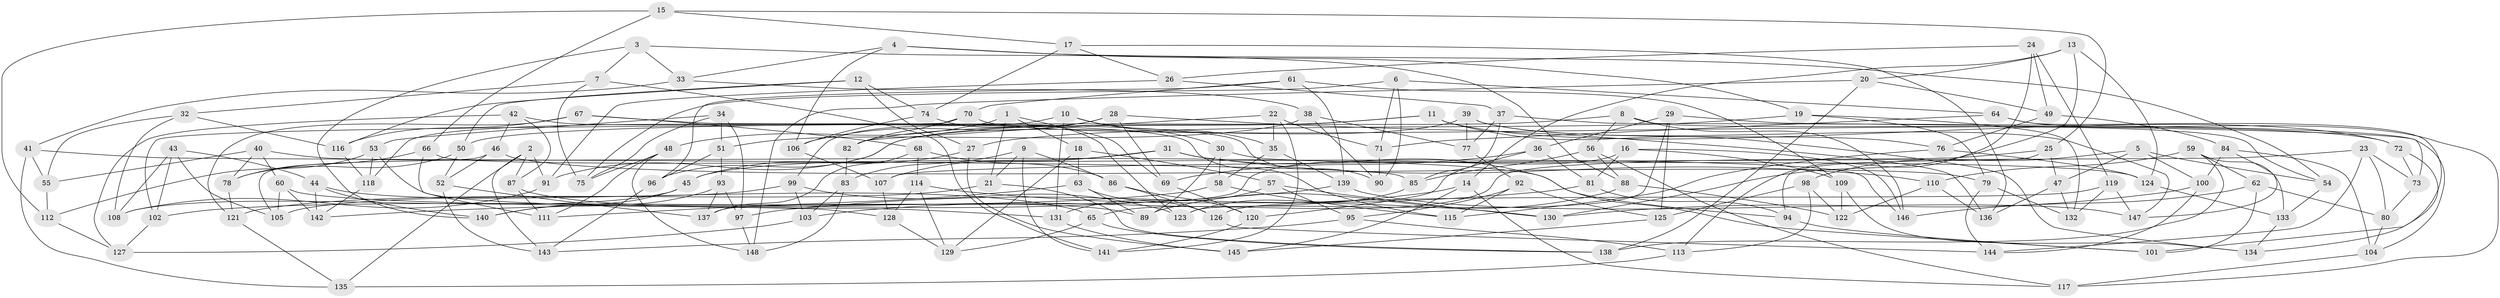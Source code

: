 // coarse degree distribution, {6: 0.2, 8: 0.1111111111111111, 12: 0.022222222222222223, 4: 0.2222222222222222, 11: 0.06666666666666667, 10: 0.044444444444444446, 15: 0.022222222222222223, 7: 0.044444444444444446, 9: 0.1111111111111111, 5: 0.15555555555555556}
// Generated by graph-tools (version 1.1) at 2025/53/03/04/25 22:53:41]
// undirected, 148 vertices, 296 edges
graph export_dot {
  node [color=gray90,style=filled];
  1;
  2;
  3;
  4;
  5;
  6;
  7;
  8;
  9;
  10;
  11;
  12;
  13;
  14;
  15;
  16;
  17;
  18;
  19;
  20;
  21;
  22;
  23;
  24;
  25;
  26;
  27;
  28;
  29;
  30;
  31;
  32;
  33;
  34;
  35;
  36;
  37;
  38;
  39;
  40;
  41;
  42;
  43;
  44;
  45;
  46;
  47;
  48;
  49;
  50;
  51;
  52;
  53;
  54;
  55;
  56;
  57;
  58;
  59;
  60;
  61;
  62;
  63;
  64;
  65;
  66;
  67;
  68;
  69;
  70;
  71;
  72;
  73;
  74;
  75;
  76;
  77;
  78;
  79;
  80;
  81;
  82;
  83;
  84;
  85;
  86;
  87;
  88;
  89;
  90;
  91;
  92;
  93;
  94;
  95;
  96;
  97;
  98;
  99;
  100;
  101;
  102;
  103;
  104;
  105;
  106;
  107;
  108;
  109;
  110;
  111;
  112;
  113;
  114;
  115;
  116;
  117;
  118;
  119;
  120;
  121;
  122;
  123;
  124;
  125;
  126;
  127;
  128;
  129;
  130;
  131;
  132;
  133;
  134;
  135;
  136;
  137;
  138;
  139;
  140;
  141;
  142;
  143;
  144;
  145;
  146;
  147;
  148;
  1 -- 48;
  1 -- 21;
  1 -- 18;
  1 -- 69;
  2 -- 87;
  2 -- 91;
  2 -- 135;
  2 -- 143;
  3 -- 88;
  3 -- 33;
  3 -- 7;
  3 -- 140;
  4 -- 33;
  4 -- 106;
  4 -- 19;
  4 -- 54;
  5 -- 98;
  5 -- 47;
  5 -- 54;
  5 -- 100;
  6 -- 90;
  6 -- 75;
  6 -- 64;
  6 -- 71;
  7 -- 32;
  7 -- 141;
  7 -- 75;
  8 -- 56;
  8 -- 146;
  8 -- 54;
  8 -- 50;
  9 -- 141;
  9 -- 83;
  9 -- 86;
  9 -- 21;
  10 -- 35;
  10 -- 118;
  10 -- 30;
  10 -- 131;
  11 -- 96;
  11 -- 134;
  11 -- 72;
  11 -- 82;
  12 -- 116;
  12 -- 74;
  12 -- 27;
  12 -- 50;
  13 -- 14;
  13 -- 20;
  13 -- 130;
  13 -- 124;
  14 -- 117;
  14 -- 145;
  14 -- 103;
  15 -- 25;
  15 -- 17;
  15 -- 66;
  15 -- 112;
  16 -- 146;
  16 -- 137;
  16 -- 109;
  16 -- 81;
  17 -- 26;
  17 -- 136;
  17 -- 74;
  18 -- 63;
  18 -- 57;
  18 -- 129;
  19 -- 132;
  19 -- 79;
  19 -- 27;
  20 -- 138;
  20 -- 49;
  20 -- 148;
  21 -- 138;
  21 -- 121;
  22 -- 141;
  22 -- 82;
  22 -- 71;
  22 -- 35;
  23 -- 107;
  23 -- 144;
  23 -- 73;
  23 -- 80;
  24 -- 26;
  24 -- 119;
  24 -- 49;
  24 -- 113;
  25 -- 47;
  25 -- 94;
  25 -- 65;
  26 -- 91;
  26 -- 37;
  27 -- 45;
  27 -- 145;
  28 -- 136;
  28 -- 69;
  28 -- 106;
  28 -- 99;
  29 -- 73;
  29 -- 125;
  29 -- 36;
  29 -- 123;
  30 -- 58;
  30 -- 124;
  30 -- 89;
  31 -- 101;
  31 -- 110;
  31 -- 107;
  31 -- 45;
  32 -- 108;
  32 -- 116;
  32 -- 55;
  33 -- 41;
  33 -- 38;
  34 -- 51;
  34 -- 97;
  34 -- 75;
  34 -- 53;
  35 -- 139;
  35 -- 58;
  36 -- 81;
  36 -- 120;
  36 -- 69;
  37 -- 77;
  37 -- 104;
  37 -- 85;
  38 -- 51;
  38 -- 77;
  38 -- 90;
  39 -- 77;
  39 -- 91;
  39 -- 147;
  39 -- 76;
  40 -- 94;
  40 -- 55;
  40 -- 60;
  40 -- 78;
  41 -- 135;
  41 -- 85;
  41 -- 55;
  42 -- 87;
  42 -- 46;
  42 -- 127;
  42 -- 115;
  43 -- 102;
  43 -- 108;
  43 -- 105;
  43 -- 44;
  44 -- 140;
  44 -- 142;
  44 -- 65;
  45 -- 108;
  45 -- 140;
  46 -- 52;
  46 -- 79;
  46 -- 105;
  47 -- 132;
  47 -- 136;
  48 -- 111;
  48 -- 75;
  48 -- 148;
  49 -- 84;
  49 -- 76;
  50 -- 78;
  50 -- 52;
  51 -- 93;
  51 -- 96;
  52 -- 137;
  52 -- 143;
  53 -- 112;
  53 -- 128;
  53 -- 118;
  54 -- 133;
  55 -- 112;
  56 -- 88;
  56 -- 117;
  56 -- 85;
  57 -- 95;
  57 -- 130;
  57 -- 131;
  58 -- 115;
  58 -- 102;
  59 -- 138;
  59 -- 133;
  59 -- 110;
  59 -- 62;
  60 -- 131;
  60 -- 142;
  60 -- 105;
  61 -- 139;
  61 -- 70;
  61 -- 96;
  61 -- 109;
  62 -- 80;
  62 -- 146;
  62 -- 101;
  63 -- 89;
  63 -- 111;
  63 -- 126;
  64 -- 117;
  64 -- 71;
  64 -- 101;
  65 -- 129;
  65 -- 138;
  66 -- 78;
  66 -- 111;
  66 -- 146;
  67 -- 90;
  67 -- 68;
  67 -- 116;
  67 -- 121;
  68 -- 137;
  68 -- 86;
  68 -- 114;
  69 -- 120;
  70 -- 72;
  70 -- 82;
  70 -- 102;
  71 -- 90;
  72 -- 134;
  72 -- 73;
  73 -- 80;
  74 -- 123;
  74 -- 106;
  76 -- 115;
  76 -- 124;
  77 -- 92;
  78 -- 121;
  79 -- 132;
  79 -- 144;
  80 -- 104;
  81 -- 97;
  81 -- 94;
  82 -- 83;
  83 -- 148;
  83 -- 103;
  84 -- 100;
  84 -- 147;
  84 -- 104;
  85 -- 123;
  86 -- 126;
  86 -- 120;
  87 -- 111;
  87 -- 89;
  88 -- 122;
  88 -- 89;
  91 -- 108;
  92 -- 95;
  92 -- 115;
  92 -- 125;
  93 -- 140;
  93 -- 97;
  93 -- 137;
  94 -- 101;
  95 -- 113;
  95 -- 143;
  96 -- 143;
  97 -- 148;
  98 -- 125;
  98 -- 122;
  98 -- 113;
  99 -- 123;
  99 -- 103;
  99 -- 105;
  100 -- 130;
  100 -- 144;
  102 -- 127;
  103 -- 127;
  104 -- 117;
  106 -- 107;
  107 -- 128;
  109 -- 134;
  109 -- 122;
  110 -- 122;
  110 -- 136;
  112 -- 127;
  113 -- 135;
  114 -- 130;
  114 -- 128;
  114 -- 129;
  116 -- 118;
  118 -- 142;
  119 -- 126;
  119 -- 132;
  119 -- 147;
  120 -- 141;
  121 -- 135;
  124 -- 133;
  125 -- 145;
  126 -- 144;
  128 -- 129;
  131 -- 145;
  133 -- 134;
  139 -- 147;
  139 -- 142;
}
